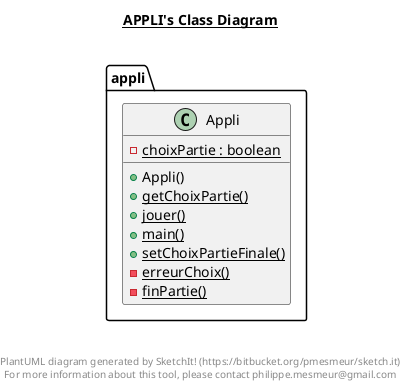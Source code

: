 @startuml

title __APPLI's Class Diagram__\n

  namespace appli {
    class appli.Appli {
        {static} - choixPartie : boolean
        + Appli()
        {static} + getChoixPartie()
        {static} + jouer()
        {static} + main()
        {static} + setChoixPartieFinale()
        {static} - erreurChoix()
        {static} - finPartie()
    }
  }
  



right footer


PlantUML diagram generated by SketchIt! (https://bitbucket.org/pmesmeur/sketch.it)
For more information about this tool, please contact philippe.mesmeur@gmail.com
endfooter

@enduml
